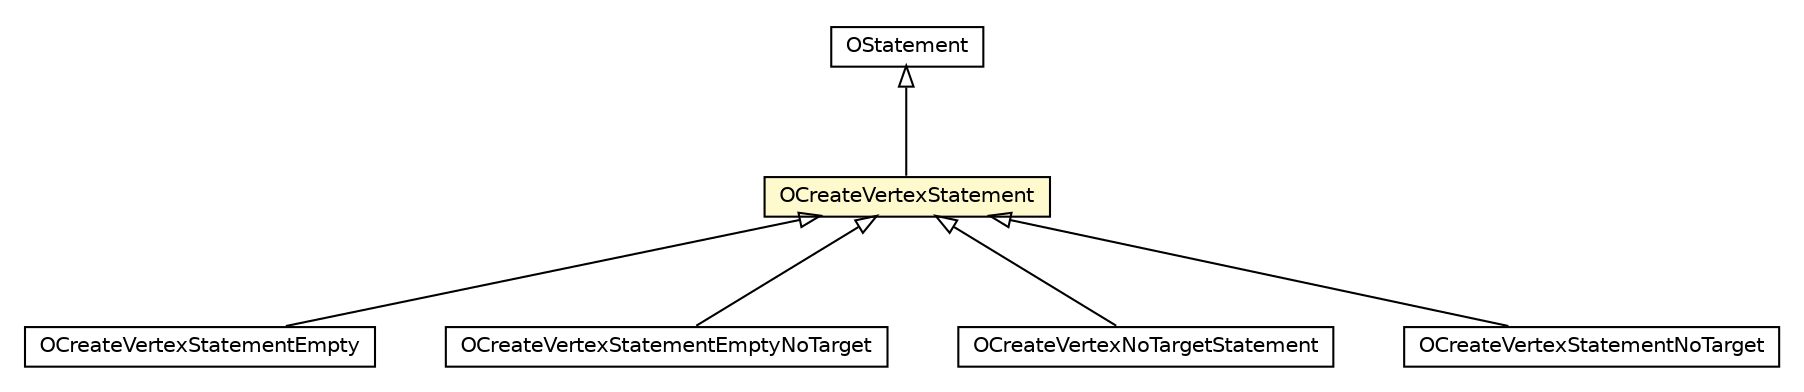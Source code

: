 #!/usr/local/bin/dot
#
# Class diagram 
# Generated by UMLGraph version R5_6-24-gf6e263 (http://www.umlgraph.org/)
#

digraph G {
	edge [fontname="Helvetica",fontsize=10,labelfontname="Helvetica",labelfontsize=10];
	node [fontname="Helvetica",fontsize=10,shape=plaintext];
	nodesep=0.25;
	ranksep=0.5;
	// com.orientechnologies.orient.core.sql.parser.OCreateVertexStatementEmpty
	c2406438 [label=<<table title="com.orientechnologies.orient.core.sql.parser.OCreateVertexStatementEmpty" border="0" cellborder="1" cellspacing="0" cellpadding="2" port="p" href="./OCreateVertexStatementEmpty.html">
		<tr><td><table border="0" cellspacing="0" cellpadding="1">
<tr><td align="center" balign="center"> OCreateVertexStatementEmpty </td></tr>
		</table></td></tr>
		</table>>, URL="./OCreateVertexStatementEmpty.html", fontname="Helvetica", fontcolor="black", fontsize=10.0];
	// com.orientechnologies.orient.core.sql.parser.OStatement
	c2406499 [label=<<table title="com.orientechnologies.orient.core.sql.parser.OStatement" border="0" cellborder="1" cellspacing="0" cellpadding="2" port="p" href="./OStatement.html">
		<tr><td><table border="0" cellspacing="0" cellpadding="1">
<tr><td align="center" balign="center"> OStatement </td></tr>
		</table></td></tr>
		</table>>, URL="./OStatement.html", fontname="Helvetica", fontcolor="black", fontsize=10.0];
	// com.orientechnologies.orient.core.sql.parser.OCreateVertexStatementEmptyNoTarget
	c2406511 [label=<<table title="com.orientechnologies.orient.core.sql.parser.OCreateVertexStatementEmptyNoTarget" border="0" cellborder="1" cellspacing="0" cellpadding="2" port="p" href="./OCreateVertexStatementEmptyNoTarget.html">
		<tr><td><table border="0" cellspacing="0" cellpadding="1">
<tr><td align="center" balign="center"> OCreateVertexStatementEmptyNoTarget </td></tr>
		</table></td></tr>
		</table>>, URL="./OCreateVertexStatementEmptyNoTarget.html", fontname="Helvetica", fontcolor="black", fontsize=10.0];
	// com.orientechnologies.orient.core.sql.parser.OCreateVertexNoTargetStatement
	c2406521 [label=<<table title="com.orientechnologies.orient.core.sql.parser.OCreateVertexNoTargetStatement" border="0" cellborder="1" cellspacing="0" cellpadding="2" port="p" href="./OCreateVertexNoTargetStatement.html">
		<tr><td><table border="0" cellspacing="0" cellpadding="1">
<tr><td align="center" balign="center"> OCreateVertexNoTargetStatement </td></tr>
		</table></td></tr>
		</table>>, URL="./OCreateVertexNoTargetStatement.html", fontname="Helvetica", fontcolor="black", fontsize=10.0];
	// com.orientechnologies.orient.core.sql.parser.OCreateVertexStatement
	c2406535 [label=<<table title="com.orientechnologies.orient.core.sql.parser.OCreateVertexStatement" border="0" cellborder="1" cellspacing="0" cellpadding="2" port="p" bgcolor="lemonChiffon" href="./OCreateVertexStatement.html">
		<tr><td><table border="0" cellspacing="0" cellpadding="1">
<tr><td align="center" balign="center"> OCreateVertexStatement </td></tr>
		</table></td></tr>
		</table>>, URL="./OCreateVertexStatement.html", fontname="Helvetica", fontcolor="black", fontsize=10.0];
	// com.orientechnologies.orient.core.sql.parser.OCreateVertexStatementNoTarget
	c2406643 [label=<<table title="com.orientechnologies.orient.core.sql.parser.OCreateVertexStatementNoTarget" border="0" cellborder="1" cellspacing="0" cellpadding="2" port="p" href="./OCreateVertexStatementNoTarget.html">
		<tr><td><table border="0" cellspacing="0" cellpadding="1">
<tr><td align="center" balign="center"> OCreateVertexStatementNoTarget </td></tr>
		</table></td></tr>
		</table>>, URL="./OCreateVertexStatementNoTarget.html", fontname="Helvetica", fontcolor="black", fontsize=10.0];
	//com.orientechnologies.orient.core.sql.parser.OCreateVertexStatementEmpty extends com.orientechnologies.orient.core.sql.parser.OCreateVertexStatement
	c2406535:p -> c2406438:p [dir=back,arrowtail=empty];
	//com.orientechnologies.orient.core.sql.parser.OCreateVertexStatementEmptyNoTarget extends com.orientechnologies.orient.core.sql.parser.OCreateVertexStatement
	c2406535:p -> c2406511:p [dir=back,arrowtail=empty];
	//com.orientechnologies.orient.core.sql.parser.OCreateVertexNoTargetStatement extends com.orientechnologies.orient.core.sql.parser.OCreateVertexStatement
	c2406535:p -> c2406521:p [dir=back,arrowtail=empty];
	//com.orientechnologies.orient.core.sql.parser.OCreateVertexStatement extends com.orientechnologies.orient.core.sql.parser.OStatement
	c2406499:p -> c2406535:p [dir=back,arrowtail=empty];
	//com.orientechnologies.orient.core.sql.parser.OCreateVertexStatementNoTarget extends com.orientechnologies.orient.core.sql.parser.OCreateVertexStatement
	c2406535:p -> c2406643:p [dir=back,arrowtail=empty];
}

